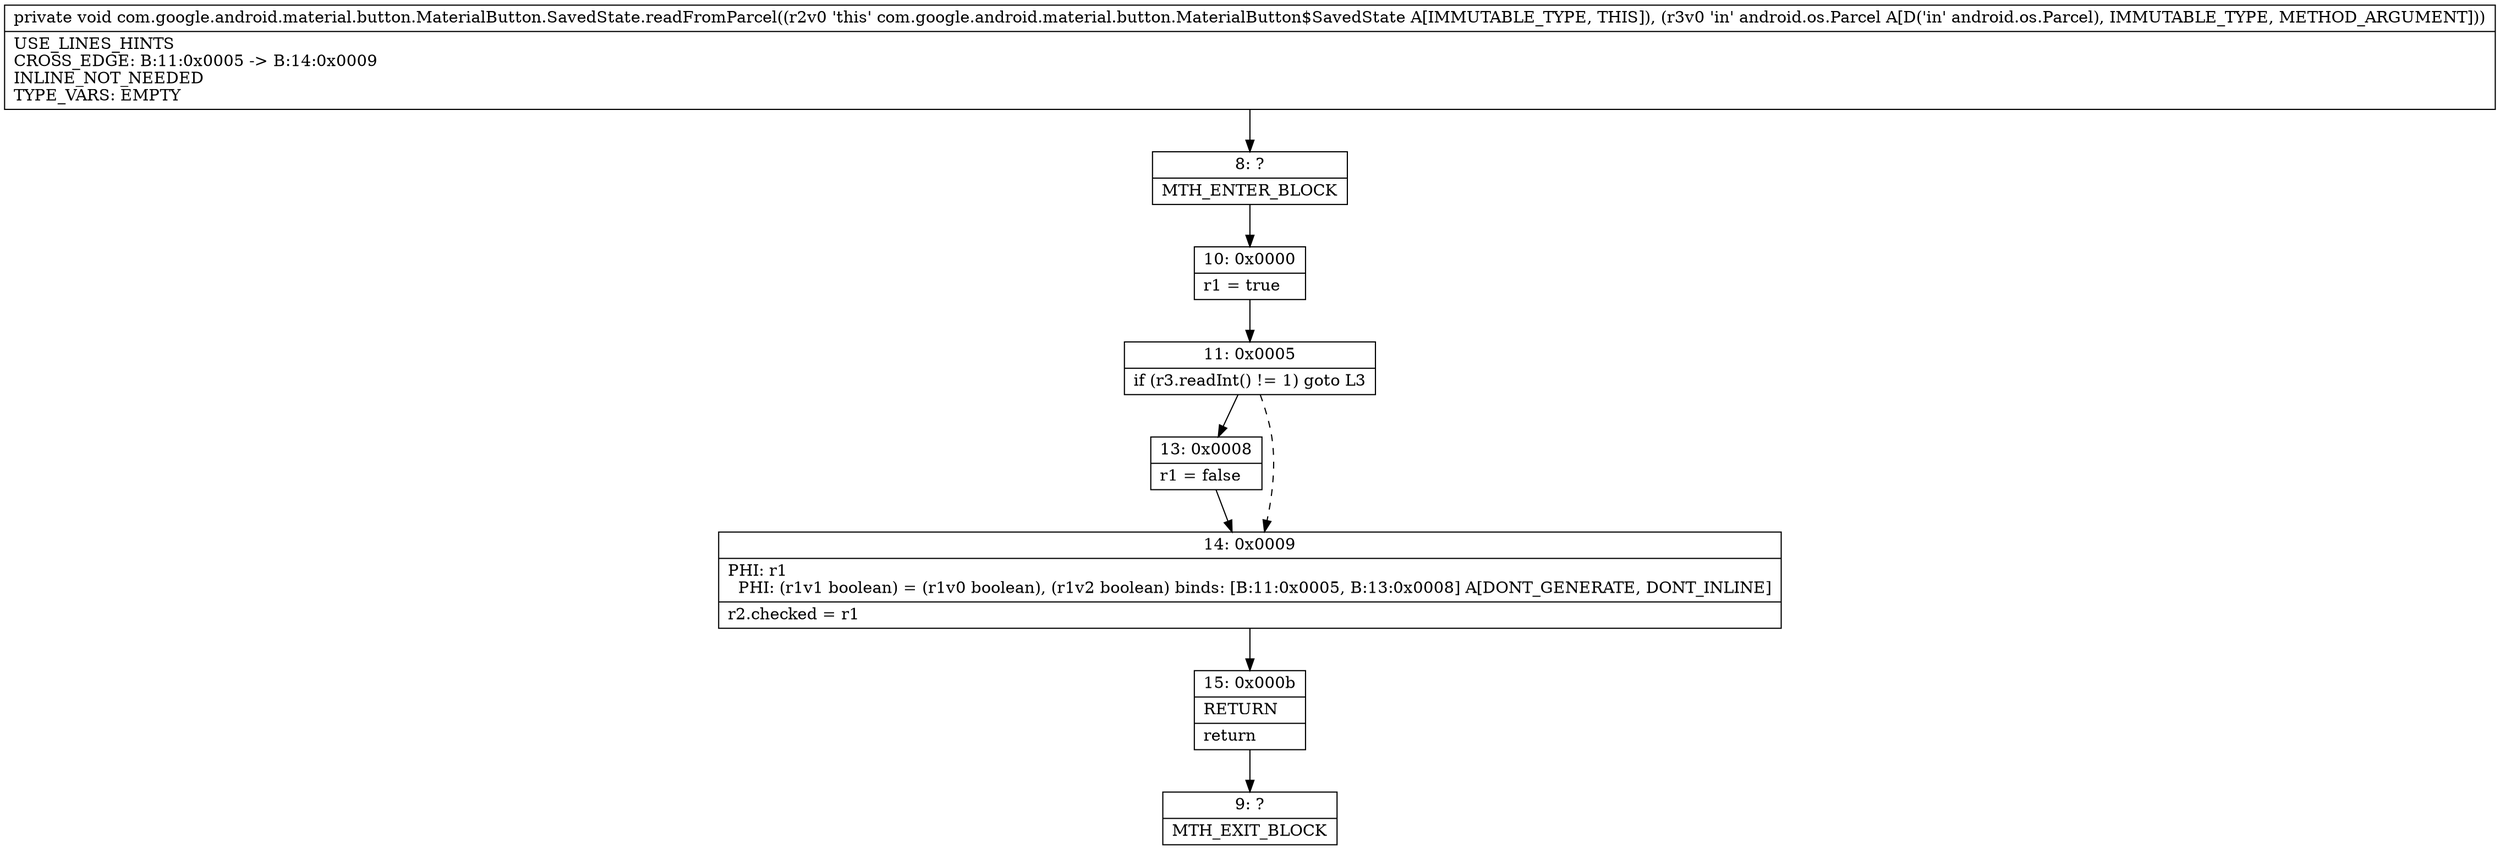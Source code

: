 digraph "CFG forcom.google.android.material.button.MaterialButton.SavedState.readFromParcel(Landroid\/os\/Parcel;)V" {
Node_8 [shape=record,label="{8\:\ ?|MTH_ENTER_BLOCK\l}"];
Node_10 [shape=record,label="{10\:\ 0x0000|r1 = true\l}"];
Node_11 [shape=record,label="{11\:\ 0x0005|if (r3.readInt() != 1) goto L3\l}"];
Node_13 [shape=record,label="{13\:\ 0x0008|r1 = false\l}"];
Node_14 [shape=record,label="{14\:\ 0x0009|PHI: r1 \l  PHI: (r1v1 boolean) = (r1v0 boolean), (r1v2 boolean) binds: [B:11:0x0005, B:13:0x0008] A[DONT_GENERATE, DONT_INLINE]\l|r2.checked = r1\l}"];
Node_15 [shape=record,label="{15\:\ 0x000b|RETURN\l|return\l}"];
Node_9 [shape=record,label="{9\:\ ?|MTH_EXIT_BLOCK\l}"];
MethodNode[shape=record,label="{private void com.google.android.material.button.MaterialButton.SavedState.readFromParcel((r2v0 'this' com.google.android.material.button.MaterialButton$SavedState A[IMMUTABLE_TYPE, THIS]), (r3v0 'in' android.os.Parcel A[D('in' android.os.Parcel), IMMUTABLE_TYPE, METHOD_ARGUMENT]))  | USE_LINES_HINTS\lCROSS_EDGE: B:11:0x0005 \-\> B:14:0x0009\lINLINE_NOT_NEEDED\lTYPE_VARS: EMPTY\l}"];
MethodNode -> Node_8;Node_8 -> Node_10;
Node_10 -> Node_11;
Node_11 -> Node_13;
Node_11 -> Node_14[style=dashed];
Node_13 -> Node_14;
Node_14 -> Node_15;
Node_15 -> Node_9;
}

